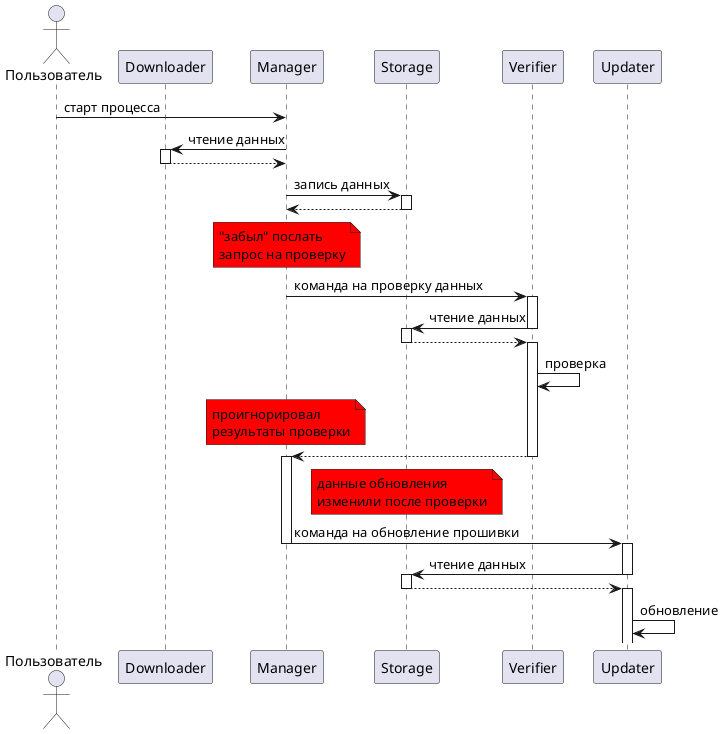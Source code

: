 @startuml

actor "Пользователь" as u
participant Downloader
participant Manager
participant Manager
participant Storage
participant Verifier
participant Updater


u -> Manager: старт процесса
Manager -> Downloader++: чтение данных
Downloader --> Manager--
Manager -> Storage++: запись данных
Storage --> Manager--
note over Manager #red
"забыл" послать
запрос на проверку
end note
Manager -> Verifier++: команда на проверку данных
Verifier -> Storage--: чтение данных
activate Storage
Storage --> Verifier--
activate Verifier
Verifier -> Verifier: проверка
note over Manager #red
проигнорировал
результаты проверки
end note
Verifier --> Manager--
activate Manager
note over Storage #red
данные обновления
изменили после проверки
end note

Manager -> Updater--: команда на обновление прошивки
activate Updater
Updater -> Storage: чтение данных
deactivate Updater
activate Storage
Storage --> Updater
deactivate Storage
activate Updater
Updater -> Updater: обновление


@enduml